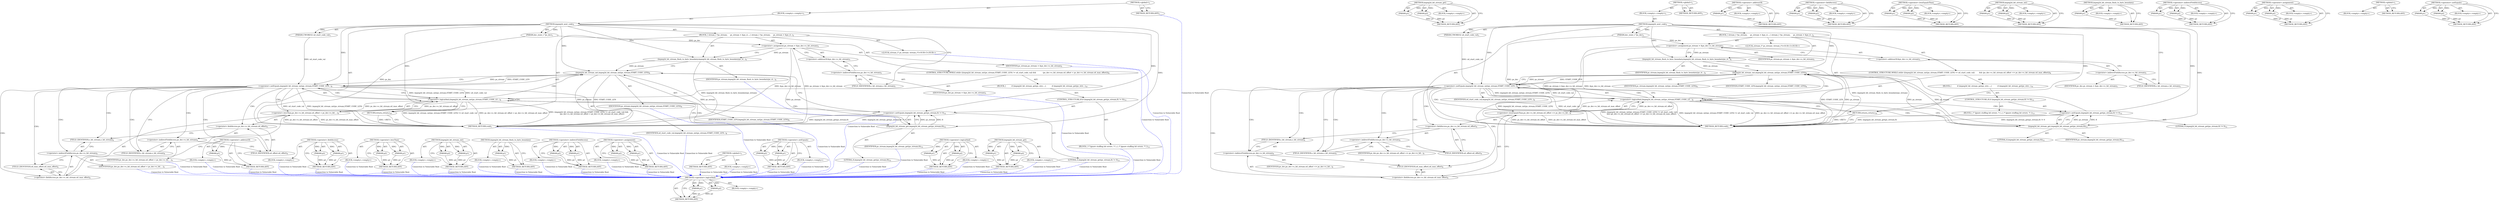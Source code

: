 digraph "&lt;operator&gt;.notEquals" {
vulnerable_89 [label=<(METHOD,&lt;operator&gt;.logicalAnd)>];
vulnerable_90 [label=<(PARAM,p1)>];
vulnerable_91 [label=<(PARAM,p2)>];
vulnerable_92 [label=<(BLOCK,&lt;empty&gt;,&lt;empty&gt;)>];
vulnerable_93 [label=<(METHOD_RETURN,ANY)>];
vulnerable_114 [label=<(METHOD,impeg2d_bit_stream_get)>];
vulnerable_115 [label=<(PARAM,p1)>];
vulnerable_116 [label=<(PARAM,p2)>];
vulnerable_117 [label=<(BLOCK,&lt;empty&gt;,&lt;empty&gt;)>];
vulnerable_118 [label=<(METHOD_RETURN,ANY)>];
vulnerable_6 [label=<(METHOD,&lt;global&gt;)<SUB>1</SUB>>];
vulnerable_7 [label=<(BLOCK,&lt;empty&gt;,&lt;empty&gt;)<SUB>1</SUB>>];
vulnerable_8 [label=<(METHOD,impeg2d_next_code)<SUB>1</SUB>>];
vulnerable_9 [label=<(PARAM,dec_state_t *ps_dec)<SUB>1</SUB>>];
vulnerable_10 [label=<(PARAM,UWORD32 u4_start_code_val)<SUB>1</SUB>>];
vulnerable_11 [label=<(BLOCK,{
 stream_t *ps_stream;

     ps_stream = &amp;ps_d...,{
 stream_t *ps_stream;

     ps_stream = &amp;ps_d...)<SUB>2</SUB>>];
vulnerable_12 [label="<(LOCAL,stream_t* ps_stream: stream_t*)<SUB>3</SUB>>"];
vulnerable_13 [label=<(&lt;operator&gt;.assignment,ps_stream = &amp;ps_dec-&gt;s_bit_stream)<SUB>5</SUB>>];
vulnerable_14 [label=<(IDENTIFIER,ps_stream,ps_stream = &amp;ps_dec-&gt;s_bit_stream)<SUB>5</SUB>>];
vulnerable_15 [label=<(&lt;operator&gt;.addressOf,&amp;ps_dec-&gt;s_bit_stream)<SUB>5</SUB>>];
vulnerable_16 [label=<(&lt;operator&gt;.indirectFieldAccess,ps_dec-&gt;s_bit_stream)<SUB>5</SUB>>];
vulnerable_17 [label=<(IDENTIFIER,ps_dec,ps_stream = &amp;ps_dec-&gt;s_bit_stream)<SUB>5</SUB>>];
vulnerable_18 [label=<(FIELD_IDENTIFIER,s_bit_stream,s_bit_stream)<SUB>5</SUB>>];
vulnerable_19 [label=<(impeg2d_bit_stream_flush_to_byte_boundary,impeg2d_bit_stream_flush_to_byte_boundary(ps_st...)<SUB>6</SUB>>];
vulnerable_20 [label=<(IDENTIFIER,ps_stream,impeg2d_bit_stream_flush_to_byte_boundary(ps_st...)<SUB>6</SUB>>];
vulnerable_21 [label=<(CONTROL_STRUCTURE,WHILE,while ((impeg2d_bit_stream_nxt(ps_stream,START_CODE_LEN) != u4_start_code_val)
        &amp;&amp; (ps_dec-&gt;s_bit_stream.u4_offset &lt;= ps_dec-&gt;s_bit_stream.u4_max_offset)))<SUB>8</SUB>>];
vulnerable_22 [label=<(&lt;operator&gt;.logicalAnd,(impeg2d_bit_stream_nxt(ps_stream,START_CODE_LE...)<SUB>8</SUB>>];
vulnerable_23 [label=<(&lt;operator&gt;.notEquals,impeg2d_bit_stream_nxt(ps_stream,START_CODE_LEN...)<SUB>8</SUB>>];
vulnerable_24 [label=<(impeg2d_bit_stream_nxt,impeg2d_bit_stream_nxt(ps_stream,START_CODE_LEN))<SUB>8</SUB>>];
vulnerable_25 [label=<(IDENTIFIER,ps_stream,impeg2d_bit_stream_nxt(ps_stream,START_CODE_LEN))<SUB>8</SUB>>];
vulnerable_26 [label=<(IDENTIFIER,START_CODE_LEN,impeg2d_bit_stream_nxt(ps_stream,START_CODE_LEN))<SUB>8</SUB>>];
vulnerable_27 [label=<(IDENTIFIER,u4_start_code_val,impeg2d_bit_stream_nxt(ps_stream,START_CODE_LEN...)<SUB>8</SUB>>];
vulnerable_28 [label=<(&lt;operator&gt;.lessEqualsThan,ps_dec-&gt;s_bit_stream.u4_offset &lt;= ps_dec-&gt;s_bit...)<SUB>9</SUB>>];
vulnerable_29 [label=<(&lt;operator&gt;.fieldAccess,ps_dec-&gt;s_bit_stream.u4_offset)<SUB>9</SUB>>];
vulnerable_30 [label=<(&lt;operator&gt;.indirectFieldAccess,ps_dec-&gt;s_bit_stream)<SUB>9</SUB>>];
vulnerable_31 [label=<(IDENTIFIER,ps_dec,ps_dec-&gt;s_bit_stream.u4_offset &lt;= ps_dec-&gt;s_bit...)<SUB>9</SUB>>];
vulnerable_32 [label=<(FIELD_IDENTIFIER,s_bit_stream,s_bit_stream)<SUB>9</SUB>>];
vulnerable_33 [label=<(FIELD_IDENTIFIER,u4_offset,u4_offset)<SUB>9</SUB>>];
vulnerable_34 [label=<(&lt;operator&gt;.fieldAccess,ps_dec-&gt;s_bit_stream.u4_max_offset)<SUB>9</SUB>>];
vulnerable_35 [label=<(&lt;operator&gt;.indirectFieldAccess,ps_dec-&gt;s_bit_stream)<SUB>9</SUB>>];
vulnerable_36 [label=<(IDENTIFIER,ps_dec,ps_dec-&gt;s_bit_stream.u4_offset &lt;= ps_dec-&gt;s_bit...)<SUB>9</SUB>>];
vulnerable_37 [label=<(FIELD_IDENTIFIER,s_bit_stream,s_bit_stream)<SUB>9</SUB>>];
vulnerable_38 [label=<(FIELD_IDENTIFIER,u4_max_offset,u4_max_offset)<SUB>9</SUB>>];
vulnerable_39 [label=<(BLOCK,{
 
         if (impeg2d_bit_stream_get(ps_stre...,{
 
         if (impeg2d_bit_stream_get(ps_stre...)<SUB>10</SUB>>];
vulnerable_40 [label=<(CONTROL_STRUCTURE,IF,if (impeg2d_bit_stream_get(ps_stream,8) != 0))<SUB>12</SUB>>];
vulnerable_41 [label=<(&lt;operator&gt;.notEquals,impeg2d_bit_stream_get(ps_stream,8) != 0)<SUB>12</SUB>>];
vulnerable_42 [label=<(impeg2d_bit_stream_get,impeg2d_bit_stream_get(ps_stream,8))<SUB>12</SUB>>];
vulnerable_43 [label=<(IDENTIFIER,ps_stream,impeg2d_bit_stream_get(ps_stream,8))<SUB>12</SUB>>];
vulnerable_44 [label=<(LITERAL,8,impeg2d_bit_stream_get(ps_stream,8))<SUB>12</SUB>>];
vulnerable_45 [label=<(LITERAL,0,impeg2d_bit_stream_get(ps_stream,8) != 0)<SUB>12</SUB>>];
vulnerable_46 [label=<(BLOCK,{
 /* Ignore stuffing bit errors. */
 },{
 /* Ignore stuffing bit errors. */
 })<SUB>13</SUB>>];
vulnerable_47 [label=<(RETURN,return;,return;)<SUB>18</SUB>>];
vulnerable_48 [label=<(METHOD_RETURN,void)<SUB>1</SUB>>];
vulnerable_50 [label=<(METHOD_RETURN,ANY)<SUB>1</SUB>>];
vulnerable_76 [label=<(METHOD,&lt;operator&gt;.addressOf)>];
vulnerable_77 [label=<(PARAM,p1)>];
vulnerable_78 [label=<(BLOCK,&lt;empty&gt;,&lt;empty&gt;)>];
vulnerable_79 [label=<(METHOD_RETURN,ANY)>];
vulnerable_109 [label=<(METHOD,&lt;operator&gt;.fieldAccess)>];
vulnerable_110 [label=<(PARAM,p1)>];
vulnerable_111 [label=<(PARAM,p2)>];
vulnerable_112 [label=<(BLOCK,&lt;empty&gt;,&lt;empty&gt;)>];
vulnerable_113 [label=<(METHOD_RETURN,ANY)>];
vulnerable_104 [label=<(METHOD,&lt;operator&gt;.lessEqualsThan)>];
vulnerable_105 [label=<(PARAM,p1)>];
vulnerable_106 [label=<(PARAM,p2)>];
vulnerable_107 [label=<(BLOCK,&lt;empty&gt;,&lt;empty&gt;)>];
vulnerable_108 [label=<(METHOD_RETURN,ANY)>];
vulnerable_99 [label=<(METHOD,impeg2d_bit_stream_nxt)>];
vulnerable_100 [label=<(PARAM,p1)>];
vulnerable_101 [label=<(PARAM,p2)>];
vulnerable_102 [label=<(BLOCK,&lt;empty&gt;,&lt;empty&gt;)>];
vulnerable_103 [label=<(METHOD_RETURN,ANY)>];
vulnerable_85 [label=<(METHOD,impeg2d_bit_stream_flush_to_byte_boundary)>];
vulnerable_86 [label=<(PARAM,p1)>];
vulnerable_87 [label=<(BLOCK,&lt;empty&gt;,&lt;empty&gt;)>];
vulnerable_88 [label=<(METHOD_RETURN,ANY)>];
vulnerable_80 [label=<(METHOD,&lt;operator&gt;.indirectFieldAccess)>];
vulnerable_81 [label=<(PARAM,p1)>];
vulnerable_82 [label=<(PARAM,p2)>];
vulnerable_83 [label=<(BLOCK,&lt;empty&gt;,&lt;empty&gt;)>];
vulnerable_84 [label=<(METHOD_RETURN,ANY)>];
vulnerable_71 [label=<(METHOD,&lt;operator&gt;.assignment)>];
vulnerable_72 [label=<(PARAM,p1)>];
vulnerable_73 [label=<(PARAM,p2)>];
vulnerable_74 [label=<(BLOCK,&lt;empty&gt;,&lt;empty&gt;)>];
vulnerable_75 [label=<(METHOD_RETURN,ANY)>];
vulnerable_65 [label=<(METHOD,&lt;global&gt;)<SUB>1</SUB>>];
vulnerable_66 [label=<(BLOCK,&lt;empty&gt;,&lt;empty&gt;)>];
vulnerable_67 [label=<(METHOD_RETURN,ANY)>];
vulnerable_94 [label=<(METHOD,&lt;operator&gt;.notEquals)>];
vulnerable_95 [label=<(PARAM,p1)>];
vulnerable_96 [label=<(PARAM,p2)>];
vulnerable_97 [label=<(BLOCK,&lt;empty&gt;,&lt;empty&gt;)>];
vulnerable_98 [label=<(METHOD_RETURN,ANY)>];
fixed_89 [label=<(METHOD,&lt;operator&gt;.logicalAnd)>];
fixed_90 [label=<(PARAM,p1)>];
fixed_91 [label=<(PARAM,p2)>];
fixed_92 [label=<(BLOCK,&lt;empty&gt;,&lt;empty&gt;)>];
fixed_93 [label=<(METHOD_RETURN,ANY)>];
fixed_114 [label=<(METHOD,impeg2d_bit_stream_get)>];
fixed_115 [label=<(PARAM,p1)>];
fixed_116 [label=<(PARAM,p2)>];
fixed_117 [label=<(BLOCK,&lt;empty&gt;,&lt;empty&gt;)>];
fixed_118 [label=<(METHOD_RETURN,ANY)>];
fixed_6 [label=<(METHOD,&lt;global&gt;)<SUB>1</SUB>>];
fixed_7 [label=<(BLOCK,&lt;empty&gt;,&lt;empty&gt;)<SUB>1</SUB>>];
fixed_8 [label=<(METHOD,impeg2d_next_code)<SUB>1</SUB>>];
fixed_9 [label=<(PARAM,dec_state_t *ps_dec)<SUB>1</SUB>>];
fixed_10 [label=<(PARAM,UWORD32 u4_start_code_val)<SUB>1</SUB>>];
fixed_11 [label=<(BLOCK,{
 stream_t *ps_stream;

     ps_stream = &amp;ps_d...,{
 stream_t *ps_stream;

     ps_stream = &amp;ps_d...)<SUB>2</SUB>>];
fixed_12 [label="<(LOCAL,stream_t* ps_stream: stream_t*)<SUB>3</SUB>>"];
fixed_13 [label=<(&lt;operator&gt;.assignment,ps_stream = &amp;ps_dec-&gt;s_bit_stream)<SUB>5</SUB>>];
fixed_14 [label=<(IDENTIFIER,ps_stream,ps_stream = &amp;ps_dec-&gt;s_bit_stream)<SUB>5</SUB>>];
fixed_15 [label=<(&lt;operator&gt;.addressOf,&amp;ps_dec-&gt;s_bit_stream)<SUB>5</SUB>>];
fixed_16 [label=<(&lt;operator&gt;.indirectFieldAccess,ps_dec-&gt;s_bit_stream)<SUB>5</SUB>>];
fixed_17 [label=<(IDENTIFIER,ps_dec,ps_stream = &amp;ps_dec-&gt;s_bit_stream)<SUB>5</SUB>>];
fixed_18 [label=<(FIELD_IDENTIFIER,s_bit_stream,s_bit_stream)<SUB>5</SUB>>];
fixed_19 [label=<(impeg2d_bit_stream_flush_to_byte_boundary,impeg2d_bit_stream_flush_to_byte_boundary(ps_st...)<SUB>6</SUB>>];
fixed_20 [label=<(IDENTIFIER,ps_stream,impeg2d_bit_stream_flush_to_byte_boundary(ps_st...)<SUB>6</SUB>>];
fixed_21 [label=<(CONTROL_STRUCTURE,WHILE,while ((impeg2d_bit_stream_nxt(ps_stream,START_CODE_LEN) != u4_start_code_val) &amp;&amp;
            (ps_dec-&gt;s_bit_stream.u4_offset &lt; ps_dec-&gt;s_bit_stream.u4_max_offset)))<SUB>8</SUB>>];
fixed_22 [label=<(&lt;operator&gt;.logicalAnd,(impeg2d_bit_stream_nxt(ps_stream,START_CODE_LE...)<SUB>8</SUB>>];
fixed_23 [label=<(&lt;operator&gt;.notEquals,impeg2d_bit_stream_nxt(ps_stream,START_CODE_LEN...)<SUB>8</SUB>>];
fixed_24 [label=<(impeg2d_bit_stream_nxt,impeg2d_bit_stream_nxt(ps_stream,START_CODE_LEN))<SUB>8</SUB>>];
fixed_25 [label=<(IDENTIFIER,ps_stream,impeg2d_bit_stream_nxt(ps_stream,START_CODE_LEN))<SUB>8</SUB>>];
fixed_26 [label=<(IDENTIFIER,START_CODE_LEN,impeg2d_bit_stream_nxt(ps_stream,START_CODE_LEN))<SUB>8</SUB>>];
fixed_27 [label=<(IDENTIFIER,u4_start_code_val,impeg2d_bit_stream_nxt(ps_stream,START_CODE_LEN...)<SUB>8</SUB>>];
fixed_28 [label=<(&lt;operator&gt;.lessThan,ps_dec-&gt;s_bit_stream.u4_offset &lt; ps_dec-&gt;s_bit_...)<SUB>9</SUB>>];
fixed_29 [label=<(&lt;operator&gt;.fieldAccess,ps_dec-&gt;s_bit_stream.u4_offset)<SUB>9</SUB>>];
fixed_30 [label=<(&lt;operator&gt;.indirectFieldAccess,ps_dec-&gt;s_bit_stream)<SUB>9</SUB>>];
fixed_31 [label=<(IDENTIFIER,ps_dec,ps_dec-&gt;s_bit_stream.u4_offset &lt; ps_dec-&gt;s_bit_...)<SUB>9</SUB>>];
fixed_32 [label=<(FIELD_IDENTIFIER,s_bit_stream,s_bit_stream)<SUB>9</SUB>>];
fixed_33 [label=<(FIELD_IDENTIFIER,u4_offset,u4_offset)<SUB>9</SUB>>];
fixed_34 [label=<(&lt;operator&gt;.fieldAccess,ps_dec-&gt;s_bit_stream.u4_max_offset)<SUB>9</SUB>>];
fixed_35 [label=<(&lt;operator&gt;.indirectFieldAccess,ps_dec-&gt;s_bit_stream)<SUB>9</SUB>>];
fixed_36 [label=<(IDENTIFIER,ps_dec,ps_dec-&gt;s_bit_stream.u4_offset &lt; ps_dec-&gt;s_bit_...)<SUB>9</SUB>>];
fixed_37 [label=<(FIELD_IDENTIFIER,s_bit_stream,s_bit_stream)<SUB>9</SUB>>];
fixed_38 [label=<(FIELD_IDENTIFIER,u4_max_offset,u4_max_offset)<SUB>9</SUB>>];
fixed_39 [label=<(BLOCK,{
 
         if (impeg2d_bit_stream_get(ps_stre...,{
 
         if (impeg2d_bit_stream_get(ps_stre...)<SUB>10</SUB>>];
fixed_40 [label=<(CONTROL_STRUCTURE,IF,if (impeg2d_bit_stream_get(ps_stream,8) != 0))<SUB>12</SUB>>];
fixed_41 [label=<(&lt;operator&gt;.notEquals,impeg2d_bit_stream_get(ps_stream,8) != 0)<SUB>12</SUB>>];
fixed_42 [label=<(impeg2d_bit_stream_get,impeg2d_bit_stream_get(ps_stream,8))<SUB>12</SUB>>];
fixed_43 [label=<(IDENTIFIER,ps_stream,impeg2d_bit_stream_get(ps_stream,8))<SUB>12</SUB>>];
fixed_44 [label=<(LITERAL,8,impeg2d_bit_stream_get(ps_stream,8))<SUB>12</SUB>>];
fixed_45 [label=<(LITERAL,0,impeg2d_bit_stream_get(ps_stream,8) != 0)<SUB>12</SUB>>];
fixed_46 [label=<(BLOCK,{
 /* Ignore stuffing bit errors. */
 },{
 /* Ignore stuffing bit errors. */
 })<SUB>13</SUB>>];
fixed_47 [label=<(RETURN,return;,return;)<SUB>18</SUB>>];
fixed_48 [label=<(METHOD_RETURN,void)<SUB>1</SUB>>];
fixed_50 [label=<(METHOD_RETURN,ANY)<SUB>1</SUB>>];
fixed_76 [label=<(METHOD,&lt;operator&gt;.addressOf)>];
fixed_77 [label=<(PARAM,p1)>];
fixed_78 [label=<(BLOCK,&lt;empty&gt;,&lt;empty&gt;)>];
fixed_79 [label=<(METHOD_RETURN,ANY)>];
fixed_109 [label=<(METHOD,&lt;operator&gt;.fieldAccess)>];
fixed_110 [label=<(PARAM,p1)>];
fixed_111 [label=<(PARAM,p2)>];
fixed_112 [label=<(BLOCK,&lt;empty&gt;,&lt;empty&gt;)>];
fixed_113 [label=<(METHOD_RETURN,ANY)>];
fixed_104 [label=<(METHOD,&lt;operator&gt;.lessThan)>];
fixed_105 [label=<(PARAM,p1)>];
fixed_106 [label=<(PARAM,p2)>];
fixed_107 [label=<(BLOCK,&lt;empty&gt;,&lt;empty&gt;)>];
fixed_108 [label=<(METHOD_RETURN,ANY)>];
fixed_99 [label=<(METHOD,impeg2d_bit_stream_nxt)>];
fixed_100 [label=<(PARAM,p1)>];
fixed_101 [label=<(PARAM,p2)>];
fixed_102 [label=<(BLOCK,&lt;empty&gt;,&lt;empty&gt;)>];
fixed_103 [label=<(METHOD_RETURN,ANY)>];
fixed_85 [label=<(METHOD,impeg2d_bit_stream_flush_to_byte_boundary)>];
fixed_86 [label=<(PARAM,p1)>];
fixed_87 [label=<(BLOCK,&lt;empty&gt;,&lt;empty&gt;)>];
fixed_88 [label=<(METHOD_RETURN,ANY)>];
fixed_80 [label=<(METHOD,&lt;operator&gt;.indirectFieldAccess)>];
fixed_81 [label=<(PARAM,p1)>];
fixed_82 [label=<(PARAM,p2)>];
fixed_83 [label=<(BLOCK,&lt;empty&gt;,&lt;empty&gt;)>];
fixed_84 [label=<(METHOD_RETURN,ANY)>];
fixed_71 [label=<(METHOD,&lt;operator&gt;.assignment)>];
fixed_72 [label=<(PARAM,p1)>];
fixed_73 [label=<(PARAM,p2)>];
fixed_74 [label=<(BLOCK,&lt;empty&gt;,&lt;empty&gt;)>];
fixed_75 [label=<(METHOD_RETURN,ANY)>];
fixed_65 [label=<(METHOD,&lt;global&gt;)<SUB>1</SUB>>];
fixed_66 [label=<(BLOCK,&lt;empty&gt;,&lt;empty&gt;)>];
fixed_67 [label=<(METHOD_RETURN,ANY)>];
fixed_94 [label=<(METHOD,&lt;operator&gt;.notEquals)>];
fixed_95 [label=<(PARAM,p1)>];
fixed_96 [label=<(PARAM,p2)>];
fixed_97 [label=<(BLOCK,&lt;empty&gt;,&lt;empty&gt;)>];
fixed_98 [label=<(METHOD_RETURN,ANY)>];
vulnerable_89 -> vulnerable_90  [key=0, label="AST: "];
vulnerable_89 -> vulnerable_90  [key=1, label="DDG: "];
vulnerable_89 -> vulnerable_92  [key=0, label="AST: "];
vulnerable_89 -> vulnerable_91  [key=0, label="AST: "];
vulnerable_89 -> vulnerable_91  [key=1, label="DDG: "];
vulnerable_89 -> vulnerable_93  [key=0, label="AST: "];
vulnerable_89 -> vulnerable_93  [key=1, label="CFG: "];
vulnerable_90 -> vulnerable_93  [key=0, label="DDG: p1"];
vulnerable_91 -> vulnerable_93  [key=0, label="DDG: p2"];
vulnerable_114 -> vulnerable_115  [key=0, label="AST: "];
vulnerable_114 -> vulnerable_115  [key=1, label="DDG: "];
vulnerable_114 -> vulnerable_117  [key=0, label="AST: "];
vulnerable_114 -> vulnerable_116  [key=0, label="AST: "];
vulnerable_114 -> vulnerable_116  [key=1, label="DDG: "];
vulnerable_114 -> vulnerable_118  [key=0, label="AST: "];
vulnerable_114 -> vulnerable_118  [key=1, label="CFG: "];
vulnerable_115 -> vulnerable_118  [key=0, label="DDG: p1"];
vulnerable_116 -> vulnerable_118  [key=0, label="DDG: p2"];
vulnerable_6 -> vulnerable_7  [key=0, label="AST: "];
vulnerable_6 -> vulnerable_50  [key=0, label="AST: "];
vulnerable_6 -> vulnerable_50  [key=1, label="CFG: "];
vulnerable_7 -> vulnerable_8  [key=0, label="AST: "];
vulnerable_8 -> vulnerable_9  [key=0, label="AST: "];
vulnerable_8 -> vulnerable_9  [key=1, label="DDG: "];
vulnerable_8 -> vulnerable_10  [key=0, label="AST: "];
vulnerable_8 -> vulnerable_10  [key=1, label="DDG: "];
vulnerable_8 -> vulnerable_11  [key=0, label="AST: "];
vulnerable_8 -> vulnerable_48  [key=0, label="AST: "];
vulnerable_8 -> vulnerable_18  [key=0, label="CFG: "];
vulnerable_8 -> vulnerable_47  [key=0, label="DDG: "];
vulnerable_8 -> vulnerable_19  [key=0, label="DDG: "];
vulnerable_8 -> vulnerable_23  [key=0, label="DDG: "];
vulnerable_8 -> vulnerable_24  [key=0, label="DDG: "];
vulnerable_8 -> vulnerable_41  [key=0, label="DDG: "];
vulnerable_8 -> vulnerable_42  [key=0, label="DDG: "];
vulnerable_9 -> vulnerable_48  [key=0, label="DDG: ps_dec"];
vulnerable_9 -> vulnerable_13  [key=0, label="DDG: ps_dec"];
vulnerable_10 -> vulnerable_23  [key=0, label="DDG: u4_start_code_val"];
vulnerable_11 -> vulnerable_12  [key=0, label="AST: "];
vulnerable_11 -> vulnerable_13  [key=0, label="AST: "];
vulnerable_11 -> vulnerable_19  [key=0, label="AST: "];
vulnerable_11 -> vulnerable_21  [key=0, label="AST: "];
vulnerable_11 -> vulnerable_47  [key=0, label="AST: "];
vulnerable_13 -> vulnerable_14  [key=0, label="AST: "];
vulnerable_13 -> vulnerable_15  [key=0, label="AST: "];
vulnerable_13 -> vulnerable_19  [key=0, label="CFG: "];
vulnerable_13 -> vulnerable_19  [key=1, label="DDG: ps_stream"];
vulnerable_13 -> vulnerable_48  [key=0, label="DDG: &amp;ps_dec-&gt;s_bit_stream"];
vulnerable_13 -> vulnerable_48  [key=1, label="DDG: ps_stream = &amp;ps_dec-&gt;s_bit_stream"];
vulnerable_15 -> vulnerable_16  [key=0, label="AST: "];
vulnerable_15 -> vulnerable_13  [key=0, label="CFG: "];
vulnerable_16 -> vulnerable_17  [key=0, label="AST: "];
vulnerable_16 -> vulnerable_18  [key=0, label="AST: "];
vulnerable_16 -> vulnerable_15  [key=0, label="CFG: "];
vulnerable_18 -> vulnerable_16  [key=0, label="CFG: "];
vulnerable_19 -> vulnerable_20  [key=0, label="AST: "];
vulnerable_19 -> vulnerable_24  [key=0, label="CFG: "];
vulnerable_19 -> vulnerable_24  [key=1, label="DDG: ps_stream"];
vulnerable_19 -> vulnerable_48  [key=0, label="DDG: impeg2d_bit_stream_flush_to_byte_boundary(ps_stream)"];
vulnerable_21 -> vulnerable_22  [key=0, label="AST: "];
vulnerable_21 -> vulnerable_39  [key=0, label="AST: "];
vulnerable_22 -> vulnerable_23  [key=0, label="AST: "];
vulnerable_22 -> vulnerable_23  [key=1, label="CDG: "];
vulnerable_22 -> vulnerable_28  [key=0, label="AST: "];
vulnerable_22 -> vulnerable_47  [key=0, label="CFG: "];
vulnerable_22 -> vulnerable_42  [key=0, label="CFG: "];
vulnerable_22 -> vulnerable_42  [key=1, label="CDG: "];
vulnerable_22 -> vulnerable_48  [key=0, label="DDG: impeg2d_bit_stream_nxt(ps_stream,START_CODE_LEN) != u4_start_code_val"];
vulnerable_22 -> vulnerable_48  [key=1, label="DDG: ps_dec-&gt;s_bit_stream.u4_offset &lt;= ps_dec-&gt;s_bit_stream.u4_max_offset"];
vulnerable_22 -> vulnerable_48  [key=2, label="DDG: (impeg2d_bit_stream_nxt(ps_stream,START_CODE_LEN) != u4_start_code_val)
        &amp;&amp; (ps_dec-&gt;s_bit_stream.u4_offset &lt;= ps_dec-&gt;s_bit_stream.u4_max_offset)"];
vulnerable_22 -> vulnerable_24  [key=0, label="CDG: "];
vulnerable_22 -> vulnerable_22  [key=0, label="CDG: "];
vulnerable_22 -> vulnerable_41  [key=0, label="CDG: "];
vulnerable_23 -> vulnerable_24  [key=0, label="AST: "];
vulnerable_23 -> vulnerable_27  [key=0, label="AST: "];
vulnerable_23 -> vulnerable_22  [key=0, label="CFG: "];
vulnerable_23 -> vulnerable_22  [key=1, label="DDG: impeg2d_bit_stream_nxt(ps_stream,START_CODE_LEN)"];
vulnerable_23 -> vulnerable_22  [key=2, label="DDG: u4_start_code_val"];
vulnerable_23 -> vulnerable_32  [key=0, label="CFG: "];
vulnerable_23 -> vulnerable_32  [key=1, label="CDG: "];
vulnerable_23 -> vulnerable_48  [key=0, label="DDG: impeg2d_bit_stream_nxt(ps_stream,START_CODE_LEN)"];
vulnerable_23 -> vulnerable_48  [key=1, label="DDG: u4_start_code_val"];
vulnerable_23 -> vulnerable_30  [key=0, label="CDG: "];
vulnerable_23 -> vulnerable_29  [key=0, label="CDG: "];
vulnerable_23 -> vulnerable_34  [key=0, label="CDG: "];
vulnerable_23 -> vulnerable_33  [key=0, label="CDG: "];
vulnerable_23 -> vulnerable_28  [key=0, label="CDG: "];
vulnerable_23 -> vulnerable_35  [key=0, label="CDG: "];
vulnerable_23 -> vulnerable_37  [key=0, label="CDG: "];
vulnerable_23 -> vulnerable_38  [key=0, label="CDG: "];
vulnerable_24 -> vulnerable_25  [key=0, label="AST: "];
vulnerable_24 -> vulnerable_26  [key=0, label="AST: "];
vulnerable_24 -> vulnerable_23  [key=0, label="CFG: "];
vulnerable_24 -> vulnerable_23  [key=1, label="DDG: ps_stream"];
vulnerable_24 -> vulnerable_23  [key=2, label="DDG: START_CODE_LEN"];
vulnerable_24 -> vulnerable_48  [key=0, label="DDG: ps_stream"];
vulnerable_24 -> vulnerable_48  [key=1, label="DDG: START_CODE_LEN"];
vulnerable_24 -> vulnerable_42  [key=0, label="DDG: ps_stream"];
vulnerable_28 -> vulnerable_29  [key=0, label="AST: "];
vulnerable_28 -> vulnerable_34  [key=0, label="AST: "];
vulnerable_28 -> vulnerable_22  [key=0, label="CFG: "];
vulnerable_28 -> vulnerable_22  [key=1, label="DDG: ps_dec-&gt;s_bit_stream.u4_offset"];
vulnerable_28 -> vulnerable_22  [key=2, label="DDG: ps_dec-&gt;s_bit_stream.u4_max_offset"];
vulnerable_28 -> vulnerable_48  [key=0, label="DDG: ps_dec-&gt;s_bit_stream.u4_offset"];
vulnerable_28 -> vulnerable_48  [key=1, label="DDG: ps_dec-&gt;s_bit_stream.u4_max_offset"];
vulnerable_29 -> vulnerable_30  [key=0, label="AST: "];
vulnerable_29 -> vulnerable_33  [key=0, label="AST: "];
vulnerable_29 -> vulnerable_37  [key=0, label="CFG: "];
vulnerable_30 -> vulnerable_31  [key=0, label="AST: "];
vulnerable_30 -> vulnerable_32  [key=0, label="AST: "];
vulnerable_30 -> vulnerable_33  [key=0, label="CFG: "];
vulnerable_32 -> vulnerable_30  [key=0, label="CFG: "];
vulnerable_33 -> vulnerable_29  [key=0, label="CFG: "];
vulnerable_34 -> vulnerable_35  [key=0, label="AST: "];
vulnerable_34 -> vulnerable_38  [key=0, label="AST: "];
vulnerable_34 -> vulnerable_28  [key=0, label="CFG: "];
vulnerable_35 -> vulnerable_36  [key=0, label="AST: "];
vulnerable_35 -> vulnerable_37  [key=0, label="AST: "];
vulnerable_35 -> vulnerable_38  [key=0, label="CFG: "];
vulnerable_37 -> vulnerable_35  [key=0, label="CFG: "];
vulnerable_38 -> vulnerable_34  [key=0, label="CFG: "];
vulnerable_39 -> vulnerable_40  [key=0, label="AST: "];
vulnerable_40 -> vulnerable_41  [key=0, label="AST: "];
vulnerable_40 -> vulnerable_46  [key=0, label="AST: "];
vulnerable_41 -> vulnerable_42  [key=0, label="AST: "];
vulnerable_41 -> vulnerable_45  [key=0, label="AST: "];
vulnerable_41 -> vulnerable_24  [key=0, label="CFG: "];
vulnerable_41 -> vulnerable_48  [key=0, label="DDG: impeg2d_bit_stream_get(ps_stream,8)"];
vulnerable_41 -> vulnerable_48  [key=1, label="DDG: impeg2d_bit_stream_get(ps_stream,8) != 0"];
vulnerable_42 -> vulnerable_43  [key=0, label="AST: "];
vulnerable_42 -> vulnerable_44  [key=0, label="AST: "];
vulnerable_42 -> vulnerable_41  [key=0, label="CFG: "];
vulnerable_42 -> vulnerable_41  [key=1, label="DDG: ps_stream"];
vulnerable_42 -> vulnerable_41  [key=2, label="DDG: 8"];
vulnerable_42 -> vulnerable_24  [key=0, label="DDG: ps_stream"];
vulnerable_47 -> vulnerable_48  [key=0, label="CFG: "];
vulnerable_47 -> vulnerable_48  [key=1, label="DDG: &lt;RET&gt;"];
vulnerable_76 -> vulnerable_77  [key=0, label="AST: "];
vulnerable_76 -> vulnerable_77  [key=1, label="DDG: "];
vulnerable_76 -> vulnerable_78  [key=0, label="AST: "];
vulnerable_76 -> vulnerable_79  [key=0, label="AST: "];
vulnerable_76 -> vulnerable_79  [key=1, label="CFG: "];
vulnerable_77 -> vulnerable_79  [key=0, label="DDG: p1"];
vulnerable_109 -> vulnerable_110  [key=0, label="AST: "];
vulnerable_109 -> vulnerable_110  [key=1, label="DDG: "];
vulnerable_109 -> vulnerable_112  [key=0, label="AST: "];
vulnerable_109 -> vulnerable_111  [key=0, label="AST: "];
vulnerable_109 -> vulnerable_111  [key=1, label="DDG: "];
vulnerable_109 -> vulnerable_113  [key=0, label="AST: "];
vulnerable_109 -> vulnerable_113  [key=1, label="CFG: "];
vulnerable_110 -> vulnerable_113  [key=0, label="DDG: p1"];
vulnerable_111 -> vulnerable_113  [key=0, label="DDG: p2"];
vulnerable_104 -> vulnerable_105  [key=0, label="AST: "];
vulnerable_104 -> vulnerable_105  [key=1, label="DDG: "];
vulnerable_104 -> vulnerable_107  [key=0, label="AST: "];
vulnerable_104 -> vulnerable_106  [key=0, label="AST: "];
vulnerable_104 -> vulnerable_106  [key=1, label="DDG: "];
vulnerable_104 -> vulnerable_108  [key=0, label="AST: "];
vulnerable_104 -> vulnerable_108  [key=1, label="CFG: "];
vulnerable_105 -> vulnerable_108  [key=0, label="DDG: p1"];
vulnerable_106 -> vulnerable_108  [key=0, label="DDG: p2"];
vulnerable_99 -> vulnerable_100  [key=0, label="AST: "];
vulnerable_99 -> vulnerable_100  [key=1, label="DDG: "];
vulnerable_99 -> vulnerable_102  [key=0, label="AST: "];
vulnerable_99 -> vulnerable_101  [key=0, label="AST: "];
vulnerable_99 -> vulnerable_101  [key=1, label="DDG: "];
vulnerable_99 -> vulnerable_103  [key=0, label="AST: "];
vulnerable_99 -> vulnerable_103  [key=1, label="CFG: "];
vulnerable_100 -> vulnerable_103  [key=0, label="DDG: p1"];
vulnerable_101 -> vulnerable_103  [key=0, label="DDG: p2"];
vulnerable_85 -> vulnerable_86  [key=0, label="AST: "];
vulnerable_85 -> vulnerable_86  [key=1, label="DDG: "];
vulnerable_85 -> vulnerable_87  [key=0, label="AST: "];
vulnerable_85 -> vulnerable_88  [key=0, label="AST: "];
vulnerable_85 -> vulnerable_88  [key=1, label="CFG: "];
vulnerable_86 -> vulnerable_88  [key=0, label="DDG: p1"];
vulnerable_80 -> vulnerable_81  [key=0, label="AST: "];
vulnerable_80 -> vulnerable_81  [key=1, label="DDG: "];
vulnerable_80 -> vulnerable_83  [key=0, label="AST: "];
vulnerable_80 -> vulnerable_82  [key=0, label="AST: "];
vulnerable_80 -> vulnerable_82  [key=1, label="DDG: "];
vulnerable_80 -> vulnerable_84  [key=0, label="AST: "];
vulnerable_80 -> vulnerable_84  [key=1, label="CFG: "];
vulnerable_81 -> vulnerable_84  [key=0, label="DDG: p1"];
vulnerable_82 -> vulnerable_84  [key=0, label="DDG: p2"];
vulnerable_71 -> vulnerable_72  [key=0, label="AST: "];
vulnerable_71 -> vulnerable_72  [key=1, label="DDG: "];
vulnerable_71 -> vulnerable_74  [key=0, label="AST: "];
vulnerable_71 -> vulnerable_73  [key=0, label="AST: "];
vulnerable_71 -> vulnerable_73  [key=1, label="DDG: "];
vulnerable_71 -> vulnerable_75  [key=0, label="AST: "];
vulnerable_71 -> vulnerable_75  [key=1, label="CFG: "];
vulnerable_72 -> vulnerable_75  [key=0, label="DDG: p1"];
vulnerable_73 -> vulnerable_75  [key=0, label="DDG: p2"];
vulnerable_65 -> vulnerable_66  [key=0, label="AST: "];
vulnerable_65 -> vulnerable_67  [key=0, label="AST: "];
vulnerable_65 -> vulnerable_67  [key=1, label="CFG: "];
vulnerable_94 -> vulnerable_95  [key=0, label="AST: "];
vulnerable_94 -> vulnerable_95  [key=1, label="DDG: "];
vulnerable_94 -> vulnerable_97  [key=0, label="AST: "];
vulnerable_94 -> vulnerable_96  [key=0, label="AST: "];
vulnerable_94 -> vulnerable_96  [key=1, label="DDG: "];
vulnerable_94 -> vulnerable_98  [key=0, label="AST: "];
vulnerable_94 -> vulnerable_98  [key=1, label="CFG: "];
vulnerable_95 -> vulnerable_98  [key=0, label="DDG: p1"];
vulnerable_96 -> vulnerable_98  [key=0, label="DDG: p2"];
fixed_89 -> fixed_90  [key=0, label="AST: "];
fixed_89 -> fixed_90  [key=1, label="DDG: "];
fixed_89 -> fixed_92  [key=0, label="AST: "];
fixed_89 -> fixed_91  [key=0, label="AST: "];
fixed_89 -> fixed_91  [key=1, label="DDG: "];
fixed_89 -> fixed_93  [key=0, label="AST: "];
fixed_89 -> fixed_93  [key=1, label="CFG: "];
fixed_90 -> fixed_93  [key=0, label="DDG: p1"];
fixed_91 -> fixed_93  [key=0, label="DDG: p2"];
fixed_92 -> vulnerable_89  [color=blue, key=0, label="Connection to Vulnerable Root", penwidth="2.0", style=dashed];
fixed_93 -> vulnerable_89  [color=blue, key=0, label="Connection to Vulnerable Root", penwidth="2.0", style=dashed];
fixed_114 -> fixed_115  [key=0, label="AST: "];
fixed_114 -> fixed_115  [key=1, label="DDG: "];
fixed_114 -> fixed_117  [key=0, label="AST: "];
fixed_114 -> fixed_116  [key=0, label="AST: "];
fixed_114 -> fixed_116  [key=1, label="DDG: "];
fixed_114 -> fixed_118  [key=0, label="AST: "];
fixed_114 -> fixed_118  [key=1, label="CFG: "];
fixed_115 -> fixed_118  [key=0, label="DDG: p1"];
fixed_116 -> fixed_118  [key=0, label="DDG: p2"];
fixed_117 -> vulnerable_89  [color=blue, key=0, label="Connection to Vulnerable Root", penwidth="2.0", style=dashed];
fixed_118 -> vulnerable_89  [color=blue, key=0, label="Connection to Vulnerable Root", penwidth="2.0", style=dashed];
fixed_6 -> fixed_7  [key=0, label="AST: "];
fixed_6 -> fixed_50  [key=0, label="AST: "];
fixed_6 -> fixed_50  [key=1, label="CFG: "];
fixed_7 -> fixed_8  [key=0, label="AST: "];
fixed_8 -> fixed_9  [key=0, label="AST: "];
fixed_8 -> fixed_9  [key=1, label="DDG: "];
fixed_8 -> fixed_10  [key=0, label="AST: "];
fixed_8 -> fixed_10  [key=1, label="DDG: "];
fixed_8 -> fixed_11  [key=0, label="AST: "];
fixed_8 -> fixed_48  [key=0, label="AST: "];
fixed_8 -> fixed_18  [key=0, label="CFG: "];
fixed_8 -> fixed_47  [key=0, label="DDG: "];
fixed_8 -> fixed_19  [key=0, label="DDG: "];
fixed_8 -> fixed_23  [key=0, label="DDG: "];
fixed_8 -> fixed_24  [key=0, label="DDG: "];
fixed_8 -> fixed_41  [key=0, label="DDG: "];
fixed_8 -> fixed_42  [key=0, label="DDG: "];
fixed_9 -> fixed_48  [key=0, label="DDG: ps_dec"];
fixed_9 -> fixed_13  [key=0, label="DDG: ps_dec"];
fixed_10 -> fixed_23  [key=0, label="DDG: u4_start_code_val"];
fixed_11 -> fixed_12  [key=0, label="AST: "];
fixed_11 -> fixed_13  [key=0, label="AST: "];
fixed_11 -> fixed_19  [key=0, label="AST: "];
fixed_11 -> fixed_21  [key=0, label="AST: "];
fixed_11 -> fixed_47  [key=0, label="AST: "];
fixed_12 -> vulnerable_89  [color=blue, key=0, label="Connection to Vulnerable Root", penwidth="2.0", style=dashed];
fixed_13 -> fixed_14  [key=0, label="AST: "];
fixed_13 -> fixed_15  [key=0, label="AST: "];
fixed_13 -> fixed_19  [key=0, label="CFG: "];
fixed_13 -> fixed_19  [key=1, label="DDG: ps_stream"];
fixed_13 -> fixed_48  [key=0, label="DDG: &amp;ps_dec-&gt;s_bit_stream"];
fixed_13 -> fixed_48  [key=1, label="DDG: ps_stream = &amp;ps_dec-&gt;s_bit_stream"];
fixed_14 -> vulnerable_89  [color=blue, key=0, label="Connection to Vulnerable Root", penwidth="2.0", style=dashed];
fixed_15 -> fixed_16  [key=0, label="AST: "];
fixed_15 -> fixed_13  [key=0, label="CFG: "];
fixed_16 -> fixed_17  [key=0, label="AST: "];
fixed_16 -> fixed_18  [key=0, label="AST: "];
fixed_16 -> fixed_15  [key=0, label="CFG: "];
fixed_17 -> vulnerable_89  [color=blue, key=0, label="Connection to Vulnerable Root", penwidth="2.0", style=dashed];
fixed_18 -> fixed_16  [key=0, label="CFG: "];
fixed_19 -> fixed_20  [key=0, label="AST: "];
fixed_19 -> fixed_24  [key=0, label="CFG: "];
fixed_19 -> fixed_24  [key=1, label="DDG: ps_stream"];
fixed_19 -> fixed_48  [key=0, label="DDG: impeg2d_bit_stream_flush_to_byte_boundary(ps_stream)"];
fixed_20 -> vulnerable_89  [color=blue, key=0, label="Connection to Vulnerable Root", penwidth="2.0", style=dashed];
fixed_21 -> fixed_22  [key=0, label="AST: "];
fixed_21 -> fixed_39  [key=0, label="AST: "];
fixed_22 -> fixed_23  [key=0, label="AST: "];
fixed_22 -> fixed_23  [key=1, label="CDG: "];
fixed_22 -> fixed_28  [key=0, label="AST: "];
fixed_22 -> fixed_47  [key=0, label="CFG: "];
fixed_22 -> fixed_42  [key=0, label="CFG: "];
fixed_22 -> fixed_42  [key=1, label="CDG: "];
fixed_22 -> fixed_48  [key=0, label="DDG: impeg2d_bit_stream_nxt(ps_stream,START_CODE_LEN) != u4_start_code_val"];
fixed_22 -> fixed_48  [key=1, label="DDG: ps_dec-&gt;s_bit_stream.u4_offset &lt; ps_dec-&gt;s_bit_stream.u4_max_offset"];
fixed_22 -> fixed_48  [key=2, label="DDG: (impeg2d_bit_stream_nxt(ps_stream,START_CODE_LEN) != u4_start_code_val) &amp;&amp;
            (ps_dec-&gt;s_bit_stream.u4_offset &lt; ps_dec-&gt;s_bit_stream.u4_max_offset)"];
fixed_22 -> fixed_24  [key=0, label="CDG: "];
fixed_22 -> fixed_22  [key=0, label="CDG: "];
fixed_22 -> fixed_41  [key=0, label="CDG: "];
fixed_23 -> fixed_24  [key=0, label="AST: "];
fixed_23 -> fixed_27  [key=0, label="AST: "];
fixed_23 -> fixed_22  [key=0, label="CFG: "];
fixed_23 -> fixed_22  [key=1, label="DDG: impeg2d_bit_stream_nxt(ps_stream,START_CODE_LEN)"];
fixed_23 -> fixed_22  [key=2, label="DDG: u4_start_code_val"];
fixed_23 -> fixed_32  [key=0, label="CFG: "];
fixed_23 -> fixed_32  [key=1, label="CDG: "];
fixed_23 -> fixed_48  [key=0, label="DDG: impeg2d_bit_stream_nxt(ps_stream,START_CODE_LEN)"];
fixed_23 -> fixed_48  [key=1, label="DDG: u4_start_code_val"];
fixed_23 -> fixed_30  [key=0, label="CDG: "];
fixed_23 -> fixed_29  [key=0, label="CDG: "];
fixed_23 -> fixed_34  [key=0, label="CDG: "];
fixed_23 -> fixed_33  [key=0, label="CDG: "];
fixed_23 -> fixed_28  [key=0, label="CDG: "];
fixed_23 -> fixed_35  [key=0, label="CDG: "];
fixed_23 -> fixed_37  [key=0, label="CDG: "];
fixed_23 -> fixed_38  [key=0, label="CDG: "];
fixed_24 -> fixed_25  [key=0, label="AST: "];
fixed_24 -> fixed_26  [key=0, label="AST: "];
fixed_24 -> fixed_23  [key=0, label="CFG: "];
fixed_24 -> fixed_23  [key=1, label="DDG: ps_stream"];
fixed_24 -> fixed_23  [key=2, label="DDG: START_CODE_LEN"];
fixed_24 -> fixed_48  [key=0, label="DDG: ps_stream"];
fixed_24 -> fixed_48  [key=1, label="DDG: START_CODE_LEN"];
fixed_24 -> fixed_42  [key=0, label="DDG: ps_stream"];
fixed_25 -> vulnerable_89  [color=blue, key=0, label="Connection to Vulnerable Root", penwidth="2.0", style=dashed];
fixed_26 -> vulnerable_89  [color=blue, key=0, label="Connection to Vulnerable Root", penwidth="2.0", style=dashed];
fixed_27 -> vulnerable_89  [color=blue, key=0, label="Connection to Vulnerable Root", penwidth="2.0", style=dashed];
fixed_28 -> fixed_29  [key=0, label="AST: "];
fixed_28 -> fixed_34  [key=0, label="AST: "];
fixed_28 -> fixed_22  [key=0, label="CFG: "];
fixed_28 -> fixed_22  [key=1, label="DDG: ps_dec-&gt;s_bit_stream.u4_offset"];
fixed_28 -> fixed_22  [key=2, label="DDG: ps_dec-&gt;s_bit_stream.u4_max_offset"];
fixed_28 -> fixed_48  [key=0, label="DDG: ps_dec-&gt;s_bit_stream.u4_offset"];
fixed_28 -> fixed_48  [key=1, label="DDG: ps_dec-&gt;s_bit_stream.u4_max_offset"];
fixed_29 -> fixed_30  [key=0, label="AST: "];
fixed_29 -> fixed_33  [key=0, label="AST: "];
fixed_29 -> fixed_37  [key=0, label="CFG: "];
fixed_30 -> fixed_31  [key=0, label="AST: "];
fixed_30 -> fixed_32  [key=0, label="AST: "];
fixed_30 -> fixed_33  [key=0, label="CFG: "];
fixed_31 -> vulnerable_89  [color=blue, key=0, label="Connection to Vulnerable Root", penwidth="2.0", style=dashed];
fixed_32 -> fixed_30  [key=0, label="CFG: "];
fixed_33 -> fixed_29  [key=0, label="CFG: "];
fixed_34 -> fixed_35  [key=0, label="AST: "];
fixed_34 -> fixed_38  [key=0, label="AST: "];
fixed_34 -> fixed_28  [key=0, label="CFG: "];
fixed_35 -> fixed_36  [key=0, label="AST: "];
fixed_35 -> fixed_37  [key=0, label="AST: "];
fixed_35 -> fixed_38  [key=0, label="CFG: "];
fixed_36 -> vulnerable_89  [color=blue, key=0, label="Connection to Vulnerable Root", penwidth="2.0", style=dashed];
fixed_37 -> fixed_35  [key=0, label="CFG: "];
fixed_38 -> fixed_34  [key=0, label="CFG: "];
fixed_39 -> fixed_40  [key=0, label="AST: "];
fixed_40 -> fixed_41  [key=0, label="AST: "];
fixed_40 -> fixed_46  [key=0, label="AST: "];
fixed_41 -> fixed_42  [key=0, label="AST: "];
fixed_41 -> fixed_45  [key=0, label="AST: "];
fixed_41 -> fixed_24  [key=0, label="CFG: "];
fixed_41 -> fixed_48  [key=0, label="DDG: impeg2d_bit_stream_get(ps_stream,8)"];
fixed_41 -> fixed_48  [key=1, label="DDG: impeg2d_bit_stream_get(ps_stream,8) != 0"];
fixed_42 -> fixed_43  [key=0, label="AST: "];
fixed_42 -> fixed_44  [key=0, label="AST: "];
fixed_42 -> fixed_41  [key=0, label="CFG: "];
fixed_42 -> fixed_41  [key=1, label="DDG: ps_stream"];
fixed_42 -> fixed_41  [key=2, label="DDG: 8"];
fixed_42 -> fixed_24  [key=0, label="DDG: ps_stream"];
fixed_43 -> vulnerable_89  [color=blue, key=0, label="Connection to Vulnerable Root", penwidth="2.0", style=dashed];
fixed_44 -> vulnerable_89  [color=blue, key=0, label="Connection to Vulnerable Root", penwidth="2.0", style=dashed];
fixed_45 -> vulnerable_89  [color=blue, key=0, label="Connection to Vulnerable Root", penwidth="2.0", style=dashed];
fixed_46 -> vulnerable_89  [color=blue, key=0, label="Connection to Vulnerable Root", penwidth="2.0", style=dashed];
fixed_47 -> fixed_48  [key=0, label="CFG: "];
fixed_47 -> fixed_48  [key=1, label="DDG: &lt;RET&gt;"];
fixed_48 -> vulnerable_89  [color=blue, key=0, label="Connection to Vulnerable Root", penwidth="2.0", style=dashed];
fixed_50 -> vulnerable_89  [color=blue, key=0, label="Connection to Vulnerable Root", penwidth="2.0", style=dashed];
fixed_76 -> fixed_77  [key=0, label="AST: "];
fixed_76 -> fixed_77  [key=1, label="DDG: "];
fixed_76 -> fixed_78  [key=0, label="AST: "];
fixed_76 -> fixed_79  [key=0, label="AST: "];
fixed_76 -> fixed_79  [key=1, label="CFG: "];
fixed_77 -> fixed_79  [key=0, label="DDG: p1"];
fixed_78 -> vulnerable_89  [color=blue, key=0, label="Connection to Vulnerable Root", penwidth="2.0", style=dashed];
fixed_79 -> vulnerable_89  [color=blue, key=0, label="Connection to Vulnerable Root", penwidth="2.0", style=dashed];
fixed_109 -> fixed_110  [key=0, label="AST: "];
fixed_109 -> fixed_110  [key=1, label="DDG: "];
fixed_109 -> fixed_112  [key=0, label="AST: "];
fixed_109 -> fixed_111  [key=0, label="AST: "];
fixed_109 -> fixed_111  [key=1, label="DDG: "];
fixed_109 -> fixed_113  [key=0, label="AST: "];
fixed_109 -> fixed_113  [key=1, label="CFG: "];
fixed_110 -> fixed_113  [key=0, label="DDG: p1"];
fixed_111 -> fixed_113  [key=0, label="DDG: p2"];
fixed_112 -> vulnerable_89  [color=blue, key=0, label="Connection to Vulnerable Root", penwidth="2.0", style=dashed];
fixed_113 -> vulnerable_89  [color=blue, key=0, label="Connection to Vulnerable Root", penwidth="2.0", style=dashed];
fixed_104 -> fixed_105  [key=0, label="AST: "];
fixed_104 -> fixed_105  [key=1, label="DDG: "];
fixed_104 -> fixed_107  [key=0, label="AST: "];
fixed_104 -> fixed_106  [key=0, label="AST: "];
fixed_104 -> fixed_106  [key=1, label="DDG: "];
fixed_104 -> fixed_108  [key=0, label="AST: "];
fixed_104 -> fixed_108  [key=1, label="CFG: "];
fixed_105 -> fixed_108  [key=0, label="DDG: p1"];
fixed_106 -> fixed_108  [key=0, label="DDG: p2"];
fixed_107 -> vulnerable_89  [color=blue, key=0, label="Connection to Vulnerable Root", penwidth="2.0", style=dashed];
fixed_108 -> vulnerable_89  [color=blue, key=0, label="Connection to Vulnerable Root", penwidth="2.0", style=dashed];
fixed_99 -> fixed_100  [key=0, label="AST: "];
fixed_99 -> fixed_100  [key=1, label="DDG: "];
fixed_99 -> fixed_102  [key=0, label="AST: "];
fixed_99 -> fixed_101  [key=0, label="AST: "];
fixed_99 -> fixed_101  [key=1, label="DDG: "];
fixed_99 -> fixed_103  [key=0, label="AST: "];
fixed_99 -> fixed_103  [key=1, label="CFG: "];
fixed_100 -> fixed_103  [key=0, label="DDG: p1"];
fixed_101 -> fixed_103  [key=0, label="DDG: p2"];
fixed_102 -> vulnerable_89  [color=blue, key=0, label="Connection to Vulnerable Root", penwidth="2.0", style=dashed];
fixed_103 -> vulnerable_89  [color=blue, key=0, label="Connection to Vulnerable Root", penwidth="2.0", style=dashed];
fixed_85 -> fixed_86  [key=0, label="AST: "];
fixed_85 -> fixed_86  [key=1, label="DDG: "];
fixed_85 -> fixed_87  [key=0, label="AST: "];
fixed_85 -> fixed_88  [key=0, label="AST: "];
fixed_85 -> fixed_88  [key=1, label="CFG: "];
fixed_86 -> fixed_88  [key=0, label="DDG: p1"];
fixed_87 -> vulnerable_89  [color=blue, key=0, label="Connection to Vulnerable Root", penwidth="2.0", style=dashed];
fixed_88 -> vulnerable_89  [color=blue, key=0, label="Connection to Vulnerable Root", penwidth="2.0", style=dashed];
fixed_80 -> fixed_81  [key=0, label="AST: "];
fixed_80 -> fixed_81  [key=1, label="DDG: "];
fixed_80 -> fixed_83  [key=0, label="AST: "];
fixed_80 -> fixed_82  [key=0, label="AST: "];
fixed_80 -> fixed_82  [key=1, label="DDG: "];
fixed_80 -> fixed_84  [key=0, label="AST: "];
fixed_80 -> fixed_84  [key=1, label="CFG: "];
fixed_81 -> fixed_84  [key=0, label="DDG: p1"];
fixed_82 -> fixed_84  [key=0, label="DDG: p2"];
fixed_83 -> vulnerable_89  [color=blue, key=0, label="Connection to Vulnerable Root", penwidth="2.0", style=dashed];
fixed_84 -> vulnerable_89  [color=blue, key=0, label="Connection to Vulnerable Root", penwidth="2.0", style=dashed];
fixed_71 -> fixed_72  [key=0, label="AST: "];
fixed_71 -> fixed_72  [key=1, label="DDG: "];
fixed_71 -> fixed_74  [key=0, label="AST: "];
fixed_71 -> fixed_73  [key=0, label="AST: "];
fixed_71 -> fixed_73  [key=1, label="DDG: "];
fixed_71 -> fixed_75  [key=0, label="AST: "];
fixed_71 -> fixed_75  [key=1, label="CFG: "];
fixed_72 -> fixed_75  [key=0, label="DDG: p1"];
fixed_73 -> fixed_75  [key=0, label="DDG: p2"];
fixed_74 -> vulnerable_89  [color=blue, key=0, label="Connection to Vulnerable Root", penwidth="2.0", style=dashed];
fixed_75 -> vulnerable_89  [color=blue, key=0, label="Connection to Vulnerable Root", penwidth="2.0", style=dashed];
fixed_65 -> fixed_66  [key=0, label="AST: "];
fixed_65 -> fixed_67  [key=0, label="AST: "];
fixed_65 -> fixed_67  [key=1, label="CFG: "];
fixed_66 -> vulnerable_89  [color=blue, key=0, label="Connection to Vulnerable Root", penwidth="2.0", style=dashed];
fixed_67 -> vulnerable_89  [color=blue, key=0, label="Connection to Vulnerable Root", penwidth="2.0", style=dashed];
fixed_94 -> fixed_95  [key=0, label="AST: "];
fixed_94 -> fixed_95  [key=1, label="DDG: "];
fixed_94 -> fixed_97  [key=0, label="AST: "];
fixed_94 -> fixed_96  [key=0, label="AST: "];
fixed_94 -> fixed_96  [key=1, label="DDG: "];
fixed_94 -> fixed_98  [key=0, label="AST: "];
fixed_94 -> fixed_98  [key=1, label="CFG: "];
fixed_95 -> fixed_98  [key=0, label="DDG: p1"];
fixed_96 -> fixed_98  [key=0, label="DDG: p2"];
fixed_97 -> vulnerable_89  [color=blue, key=0, label="Connection to Vulnerable Root", penwidth="2.0", style=dashed];
fixed_98 -> vulnerable_89  [color=blue, key=0, label="Connection to Vulnerable Root", penwidth="2.0", style=dashed];
}
